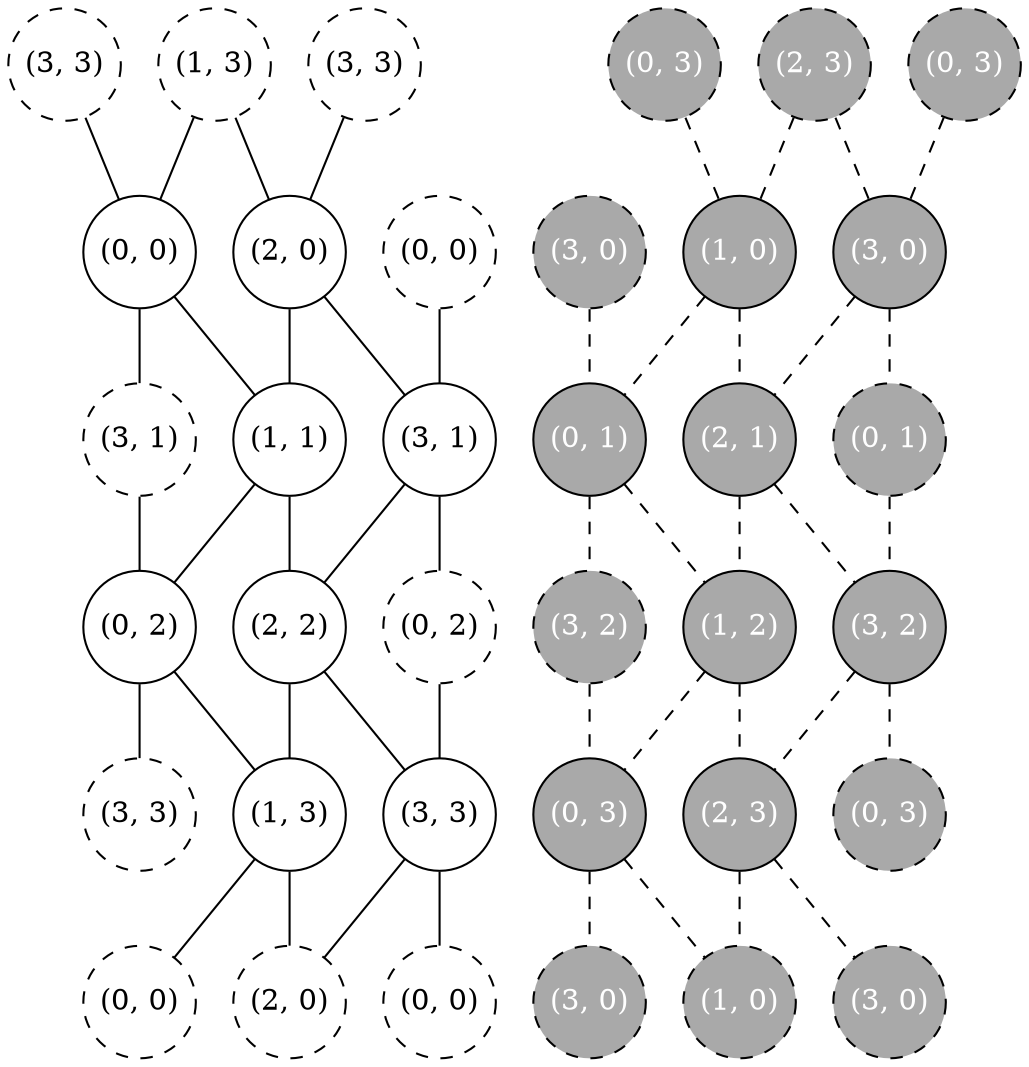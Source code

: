 graph {
	"(-1, -1)" [pos="-1.75,-1.75!" width=0.75 height=0.75 fixedsize=True style="dashed" label="(3, 3)"]
	"(0, -1)" [pos="0.0,-1.75!" width=0.75 height=0.75 fixedsize=True style="dashed" label="(0, 3)" fontcolor="white" fillcolor="darkgray" style="filled,dashed"]
	"(1, -1)" [pos="1.75,-1.75!" width=0.75 height=0.75 fixedsize=True style="dashed" label="(1, 3)"]
	"(2, -1)" [pos="3.5,-1.75!" width=0.75 height=0.75 fixedsize=True style="dashed" label="(2, 3)" fontcolor="white" fillcolor="darkgray" style="filled,dashed"]
	"(3, -1)" [pos="5.25,-1.75!" width=0.75 height=0.75 fixedsize=True style="dashed" label="(3, 3)"]
	"(4, -1)" [pos="7.0,-1.75!" width=0.75 height=0.75 fixedsize=True style="dashed" label="(0, 3)" fontcolor="white" fillcolor="darkgray" style="filled,dashed"]
	"(-1, 0)" [pos="-1.75,0.0!" width=0.75 height=0.75 fixedsize=True style="dashed" label="(3, 0)" fontcolor="white" fillcolor="darkgray" style="filled,dashed"]
	"(0, 0)" [pos="0.0,0.0!" width=0.75 height=0.75 fixedsize=True]
	"(1, 0)" [pos="1.75,0.0!" width=0.75 height=0.75 fixedsize=True fontcolor="white" fillcolor="darkgray" style="filled"]
	"(2, 0)" [pos="3.5,0.0!" width=0.75 height=0.75 fixedsize=True]
	"(3, 0)" [pos="5.25,0.0!" width=0.75 height=0.75 fixedsize=True fontcolor="white" fillcolor="darkgray" style="filled"]
	"(4, 0)" [pos="7.0,0.0!" width=0.75 height=0.75 fixedsize=True style="dashed" label="(0, 0)"]
	"(-1, 1)" [pos="-1.75,1.75!" width=0.75 height=0.75 fixedsize=True style="dashed" label="(3, 1)"]
	"(0, 1)" [pos="0.0,1.75!" width=0.75 height=0.75 fixedsize=True fontcolor="white" fillcolor="darkgray" style="filled"]
	"(1, 1)" [pos="1.75,1.75!" width=0.75 height=0.75 fixedsize=True]
	"(2, 1)" [pos="3.5,1.75!" width=0.75 height=0.75 fixedsize=True fontcolor="white" fillcolor="darkgray" style="filled"]
	"(3, 1)" [pos="5.25,1.75!" width=0.75 height=0.75 fixedsize=True]
	"(4, 1)" [pos="7.0,1.75!" width=0.75 height=0.75 fixedsize=True style="dashed" label="(0, 1)" fontcolor="white" fillcolor="darkgray" style="filled,dashed"]
	"(-1, 2)" [pos="-1.75,3.5!" width=0.75 height=0.75 fixedsize=True style="dashed" label="(3, 2)" fontcolor="white" fillcolor="darkgray" style="filled,dashed"]
	"(0, 2)" [pos="0.0,3.5!" width=0.75 height=0.75 fixedsize=True]
	"(1, 2)" [pos="1.75,3.5!" width=0.75 height=0.75 fixedsize=True fontcolor="white" fillcolor="darkgray" style="filled"]
	"(2, 2)" [pos="3.5,3.5!" width=0.75 height=0.75 fixedsize=True]
	"(3, 2)" [pos="5.25,3.5!" width=0.75 height=0.75 fixedsize=True fontcolor="white" fillcolor="darkgray" style="filled"]
	"(4, 2)" [pos="7.0,3.5!" width=0.75 height=0.75 fixedsize=True style="dashed" label="(0, 2)"]
	"(-1, 3)" [pos="-1.75,5.25!" width=0.75 height=0.75 fixedsize=True style="dashed" label="(3, 3)"]
	"(0, 3)" [pos="0.0,5.25!" width=0.75 height=0.75 fixedsize=True fontcolor="white" fillcolor="darkgray" style="filled"]
	"(1, 3)" [pos="1.75,5.25!" width=0.75 height=0.75 fixedsize=True]
	"(2, 3)" [pos="3.5,5.25!" width=0.75 height=0.75 fixedsize=True fontcolor="white" fillcolor="darkgray" style="filled"]
	"(3, 3)" [pos="5.25,5.25!" width=0.75 height=0.75 fixedsize=True]
	"(4, 3)" [pos="7.0,5.25!" width=0.75 height=0.75 fixedsize=True style="dashed" label="(0, 3)" fontcolor="white" fillcolor="darkgray" style="filled,dashed"]
	"(-1, 4)" [pos="-1.75,7.0!" width=0.75 height=0.75 fixedsize=True style="dashed" label="(3, 0)" fontcolor="white" fillcolor="darkgray" style="filled,dashed"]
	"(0, 4)" [pos="0.0,7.0!" width=0.75 height=0.75 fixedsize=True style="dashed" label="(0, 0)"]
	"(1, 4)" [pos="1.75,7.0!" width=0.75 height=0.75 fixedsize=True style="dashed" label="(1, 0)" fontcolor="white" fillcolor="darkgray" style="filled,dashed"]
	"(2, 4)" [pos="3.5,7.0!" width=0.75 height=0.75 fixedsize=True style="dashed" label="(2, 0)"]
	"(3, 4)" [pos="5.25,7.0!" width=0.75 height=0.75 fixedsize=True style="dashed" label="(3, 0)" fontcolor="white" fillcolor="darkgray" style="filled,dashed"]
	"(4, 4)" [pos="7.0,7.0!" width=0.75 height=0.75 fixedsize=True style="dashed" label="(0, 0)"]

	 "(-1, -1)" -- "(0, 0)"[];
	 "(0, -1)" -- "(1, 0)"[ color="black" style="dashed"];
	 "(1, -1)" -- "(2, 0)"[];
	 "(1, -1)" -- "(0, 0)"[];
	 "(2, -1)" -- "(3, 0)"[ color="black" style="dashed"];
	 "(2, -1)" -- "(1, 0)"[ color="black" style="dashed"];
	 "(3, -1)" -- "(2, 0)"[];
	 "(4, -1)" -- "(3, 0)"[ color="black" style="dashed"];
	 "(-1, 0)" -- "(0, 1)"[ color="black" style="dashed"];
	 "(0, 0)" -- "(1, 1)"[];
	 "(0, 0)" -- "(-1, 1)"[];
	 "(1, 0)" -- "(2, 1)"[ color="black" style="dashed"];
	 "(1, 0)" -- "(0, 1)"[ color="black" style="dashed"];
	 "(2, 0)" -- "(3, 1)"[];
	 "(2, 0)" -- "(1, 1)"[];
	 "(3, 0)" -- "(4, 1)"[ color="black" style="dashed"];
	 "(3, 0)" -- "(2, 1)"[ color="black" style="dashed"];
	 "(4, 0)" -- "(3, 1)"[];
	 "(-1, 1)" -- "(0, 2)"[];
	 "(0, 1)" -- "(1, 2)"[ color="black" style="dashed"];
	 "(0, 1)" -- "(-1, 2)"[ color="black" style="dashed"];
	 "(1, 1)" -- "(2, 2)"[];
	 "(1, 1)" -- "(0, 2)"[];
	 "(2, 1)" -- "(3, 2)"[ color="black" style="dashed"];
	 "(2, 1)" -- "(1, 2)"[ color="black" style="dashed"];
	 "(3, 1)" -- "(4, 2)"[];
	 "(3, 1)" -- "(2, 2)"[];
	 "(4, 1)" -- "(3, 2)"[ color="black" style="dashed"];
	 "(-1, 2)" -- "(0, 3)"[ color="black" style="dashed"];
	 "(0, 2)" -- "(1, 3)"[];
	 "(0, 2)" -- "(-1, 3)"[];
	 "(1, 2)" -- "(2, 3)"[ color="black" style="dashed"];
	 "(1, 2)" -- "(0, 3)"[ color="black" style="dashed"];
	 "(2, 2)" -- "(3, 3)"[];
	 "(2, 2)" -- "(1, 3)"[];
	 "(3, 2)" -- "(4, 3)"[ color="black" style="dashed"];
	 "(3, 2)" -- "(2, 3)"[ color="black" style="dashed"];
	 "(4, 2)" -- "(3, 3)"[];
	 "(0, 3)" -- "(1, 4)"[ color="black" style="dashed"];
	 "(0, 3)" -- "(-1, 4)"[ color="black" style="dashed"];
	 "(1, 3)" -- "(2, 4)"[];
	 "(1, 3)" -- "(0, 4)"[];
	 "(2, 3)" -- "(3, 4)"[ color="black" style="dashed"];
	 "(2, 3)" -- "(1, 4)"[ color="black" style="dashed"];
	 "(3, 3)" -- "(4, 4)"[];
	 "(3, 3)" -- "(2, 4)"[];
}
